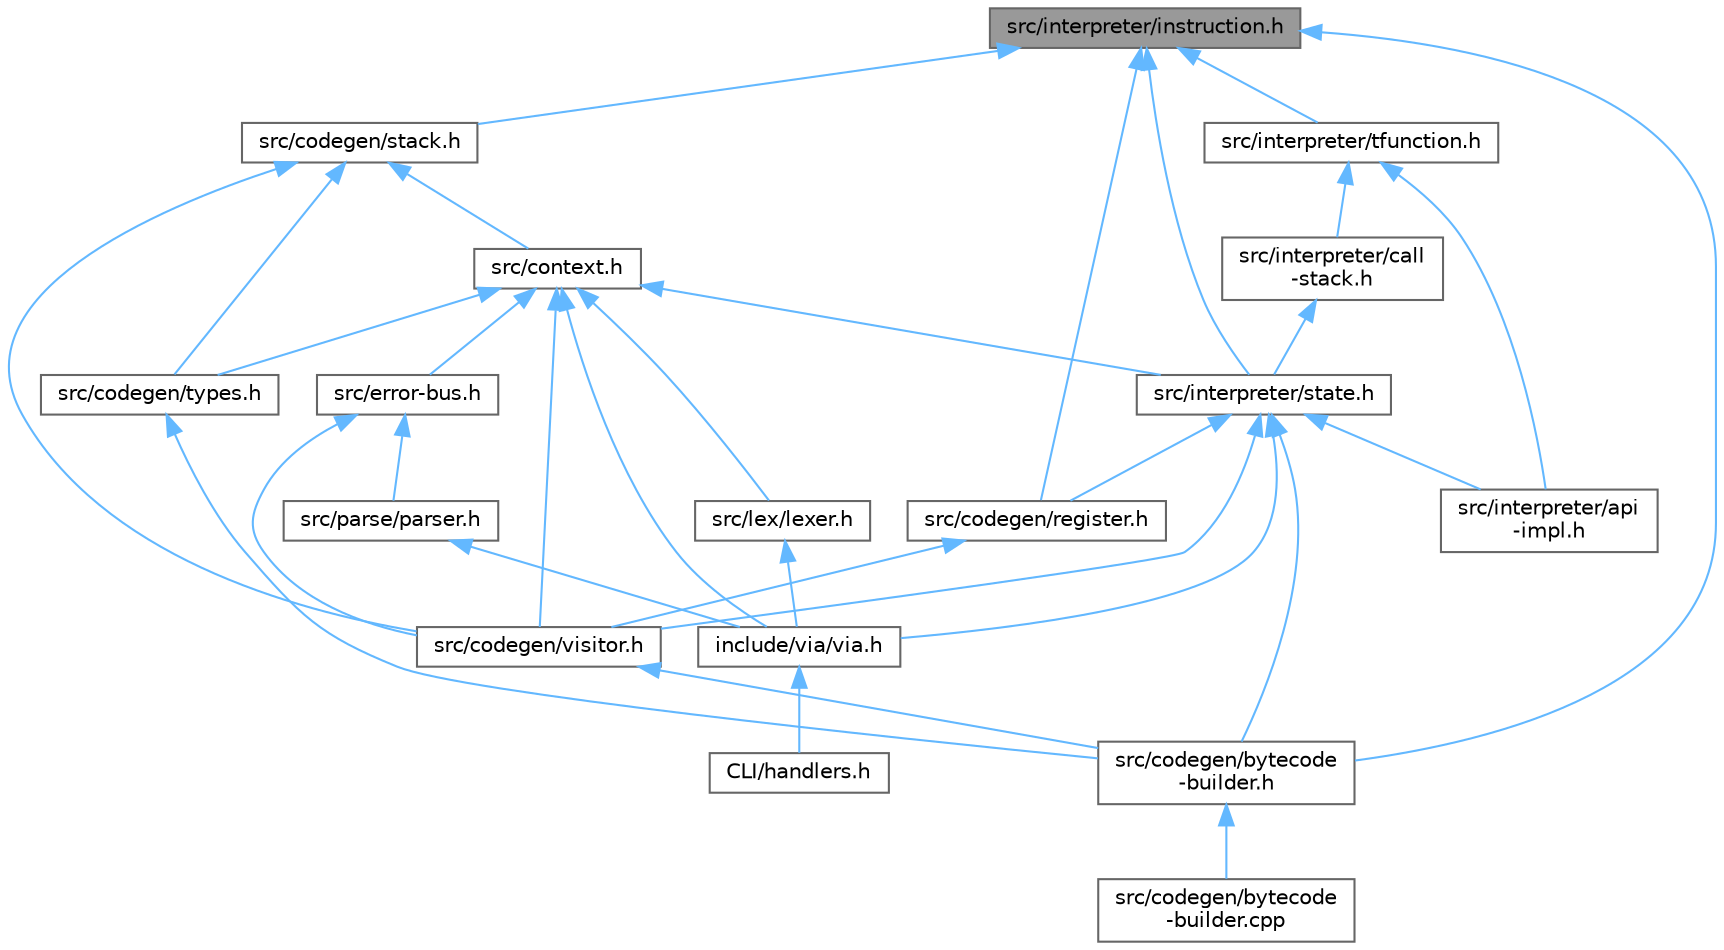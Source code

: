 digraph "src/interpreter/instruction.h"
{
 // LATEX_PDF_SIZE
  bgcolor="transparent";
  edge [fontname=Helvetica,fontsize=10,labelfontname=Helvetica,labelfontsize=10];
  node [fontname=Helvetica,fontsize=10,shape=box,height=0.2,width=0.4];
  Node1 [id="Node000001",label="src/interpreter/instruction.h",height=0.2,width=0.4,color="gray40", fillcolor="grey60", style="filled", fontcolor="black",tooltip="Defines the representation of bytecode instructions in the Via VM."];
  Node1 -> Node2 [id="edge32_Node000001_Node000002",dir="back",color="steelblue1",style="solid",tooltip=" "];
  Node2 [id="Node000002",label="src/codegen/bytecode\l-builder.h",height=0.2,width=0.4,color="grey40", fillcolor="white", style="filled",URL="$bytecode-builder_8h.html",tooltip="Declares the BytecodeBuilder class along with utility."];
  Node2 -> Node3 [id="edge33_Node000002_Node000003",dir="back",color="steelblue1",style="solid",tooltip=" "];
  Node3 [id="Node000003",label="src/codegen/bytecode\l-builder.cpp",height=0.2,width=0.4,color="grey40", fillcolor="white", style="filled",URL="$bytecode-builder_8cpp.html",tooltip="BytecodeBuilder class imeplementation."];
  Node1 -> Node4 [id="edge34_Node000001_Node000004",dir="back",color="steelblue1",style="solid",tooltip=" "];
  Node4 [id="Node000004",label="src/codegen/register.h",height=0.2,width=0.4,color="grey40", fillcolor="white", style="filled",URL="$register_8h.html",tooltip="Declares compile-time register semantics."];
  Node4 -> Node5 [id="edge35_Node000004_Node000005",dir="back",color="steelblue1",style="solid",tooltip=" "];
  Node5 [id="Node000005",label="src/codegen/visitor.h",height=0.2,width=0.4,color="grey40", fillcolor="white", style="filled",URL="$visitor_8h.html",tooltip="Declares visitor interfaces for the Abstract Syntax Tree (AST) used in the via compiler."];
  Node5 -> Node2 [id="edge36_Node000005_Node000002",dir="back",color="steelblue1",style="solid",tooltip=" "];
  Node1 -> Node6 [id="edge37_Node000001_Node000006",dir="back",color="steelblue1",style="solid",tooltip=" "];
  Node6 [id="Node000006",label="src/codegen/stack.h",height=0.2,width=0.4,color="grey40", fillcolor="white", style="filled",URL="$stack_8h.html",tooltip="Declares stack structures used by the compiler."];
  Node6 -> Node7 [id="edge38_Node000006_Node000007",dir="back",color="steelblue1",style="solid",tooltip=" "];
  Node7 [id="Node000007",label="src/codegen/types.h",height=0.2,width=0.4,color="grey40", fillcolor="white", style="filled",URL="$types_8h.html",tooltip="Declares all compilation-time type related core and utilities."];
  Node7 -> Node2 [id="edge39_Node000007_Node000002",dir="back",color="steelblue1",style="solid",tooltip=" "];
  Node6 -> Node5 [id="edge40_Node000006_Node000005",dir="back",color="steelblue1",style="solid",tooltip=" "];
  Node6 -> Node8 [id="edge41_Node000006_Node000008",dir="back",color="steelblue1",style="solid",tooltip=" "];
  Node8 [id="Node000008",label="src/context.h",height=0.2,width=0.4,color="grey40", fillcolor="white", style="filled",URL="$context_8h_source.html",tooltip=" "];
  Node8 -> Node9 [id="edge42_Node000008_Node000009",dir="back",color="steelblue1",style="solid",tooltip=" "];
  Node9 [id="Node000009",label="include/via/via.h",height=0.2,width=0.4,color="grey40", fillcolor="white", style="filled",URL="$via_8h_source.html",tooltip=" "];
  Node9 -> Node10 [id="edge43_Node000009_Node000010",dir="back",color="steelblue1",style="solid",tooltip=" "];
  Node10 [id="Node000010",label="CLI/handlers.h",height=0.2,width=0.4,color="grey40", fillcolor="white", style="filled",URL="$handlers_8h_source.html",tooltip=" "];
  Node8 -> Node7 [id="edge44_Node000008_Node000007",dir="back",color="steelblue1",style="solid",tooltip=" "];
  Node8 -> Node5 [id="edge45_Node000008_Node000005",dir="back",color="steelblue1",style="solid",tooltip=" "];
  Node8 -> Node11 [id="edge46_Node000008_Node000011",dir="back",color="steelblue1",style="solid",tooltip=" "];
  Node11 [id="Node000011",label="src/error-bus.h",height=0.2,width=0.4,color="grey40", fillcolor="white", style="filled",URL="$error-bus_8h_source.html",tooltip=" "];
  Node11 -> Node5 [id="edge47_Node000011_Node000005",dir="back",color="steelblue1",style="solid",tooltip=" "];
  Node11 -> Node12 [id="edge48_Node000011_Node000012",dir="back",color="steelblue1",style="solid",tooltip=" "];
  Node12 [id="Node000012",label="src/parse/parser.h",height=0.2,width=0.4,color="grey40", fillcolor="white", style="filled",URL="$parser_8h_source.html",tooltip=" "];
  Node12 -> Node9 [id="edge49_Node000012_Node000009",dir="back",color="steelblue1",style="solid",tooltip=" "];
  Node8 -> Node13 [id="edge50_Node000008_Node000013",dir="back",color="steelblue1",style="solid",tooltip=" "];
  Node13 [id="Node000013",label="src/interpreter/state.h",height=0.2,width=0.4,color="grey40", fillcolor="white", style="filled",URL="$state_8h.html",tooltip="Declares the State class and related components for managing VM execution."];
  Node13 -> Node9 [id="edge51_Node000013_Node000009",dir="back",color="steelblue1",style="solid",tooltip=" "];
  Node13 -> Node2 [id="edge52_Node000013_Node000002",dir="back",color="steelblue1",style="solid",tooltip=" "];
  Node13 -> Node4 [id="edge53_Node000013_Node000004",dir="back",color="steelblue1",style="solid",tooltip=" "];
  Node13 -> Node5 [id="edge54_Node000013_Node000005",dir="back",color="steelblue1",style="solid",tooltip=" "];
  Node13 -> Node14 [id="edge55_Node000013_Node000014",dir="back",color="steelblue1",style="solid",tooltip=" "];
  Node14 [id="Node000014",label="src/interpreter/api\l-impl.h",height=0.2,width=0.4,color="grey40", fillcolor="white", style="filled",URL="$api-impl_8h.html",tooltip="Internal interpreter API implementation."];
  Node8 -> Node15 [id="edge56_Node000008_Node000015",dir="back",color="steelblue1",style="solid",tooltip=" "];
  Node15 [id="Node000015",label="src/lex/lexer.h",height=0.2,width=0.4,color="grey40", fillcolor="white", style="filled",URL="$lexer_8h_source.html",tooltip=" "];
  Node15 -> Node9 [id="edge57_Node000015_Node000009",dir="back",color="steelblue1",style="solid",tooltip=" "];
  Node1 -> Node13 [id="edge58_Node000001_Node000013",dir="back",color="steelblue1",style="solid",tooltip=" "];
  Node1 -> Node16 [id="edge59_Node000001_Node000016",dir="back",color="steelblue1",style="solid",tooltip=" "];
  Node16 [id="Node000016",label="src/interpreter/tfunction.h",height=0.2,width=0.4,color="grey40", fillcolor="white", style="filled",URL="$tfunction_8h.html",tooltip="Declares function, closure, and upvalue types used for virtual machine function invocation."];
  Node16 -> Node14 [id="edge60_Node000016_Node000014",dir="back",color="steelblue1",style="solid",tooltip=" "];
  Node16 -> Node17 [id="edge61_Node000016_Node000017",dir="back",color="steelblue1",style="solid",tooltip=" "];
  Node17 [id="Node000017",label="src/interpreter/call\l-stack.h",height=0.2,width=0.4,color="grey40", fillcolor="white", style="filled",URL="$call-stack_8h.html",tooltip="Defines the call stack and call frame structures for function execution."];
  Node17 -> Node13 [id="edge62_Node000017_Node000013",dir="back",color="steelblue1",style="solid",tooltip=" "];
}

